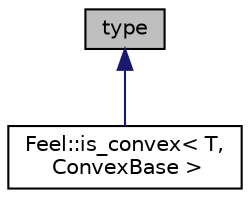 digraph "type"
{
 // LATEX_PDF_SIZE
  edge [fontname="Helvetica",fontsize="10",labelfontname="Helvetica",labelfontsize="10"];
  node [fontname="Helvetica",fontsize="10",shape=record];
  Node1 [label="type",height=0.2,width=0.4,color="black", fillcolor="grey75", style="filled", fontcolor="black",tooltip=" "];
  Node1 -> Node2 [dir="back",color="midnightblue",fontsize="10",style="solid",fontname="Helvetica"];
  Node2 [label="Feel::is_convex\< T,\l ConvexBase \>",height=0.2,width=0.4,color="black", fillcolor="white", style="filled",URL="$structFeel_1_1is__convex.html",tooltip=" "];
}
